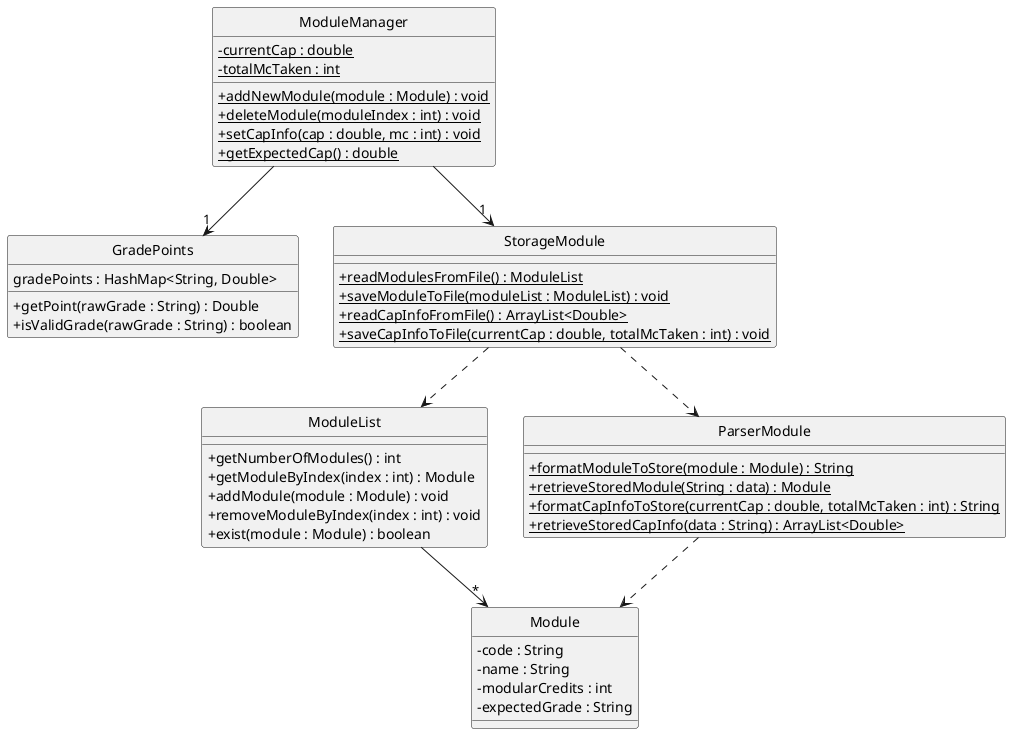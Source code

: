 @startuml

class Module {
    - code : String
    - name : String
    - modularCredits : int
    - expectedGrade : String
}

class GradePoints {
    gradePoints : HashMap<String, Double>
    + getPoint(rawGrade : String) : Double
    + isValidGrade(rawGrade : String) : boolean
}

class ModuleList {
    + getNumberOfModules() : int
    + getModuleByIndex(index : int) : Module
    + addModule(module : Module) : void
    + removeModuleByIndex(index : int) : void
    + exist(module : Module) : boolean
}

class ModuleManager {
    - {static} currentCap : double
    - {static} totalMcTaken : int
    + {static} addNewModule(module : Module) : void
    + {static} deleteModule(moduleIndex : int) : void
    + {static} setCapInfo(cap : double, mc : int) : void
    + {static} getExpectedCap() : double
}

class StorageModule {
    + {static} readModulesFromFile() : ModuleList
    + {static} saveModuleToFile(moduleList : ModuleList) : void
    + {static} readCapInfoFromFile() : ArrayList<Double>
    + {static} saveCapInfoToFile(currentCap : double, totalMcTaken : int) : void
}

class ParserModule {
    + {static} formatModuleToStore(module : Module) : String
    + {static} retrieveStoredModule(String : data) : Module
    + {static} formatCapInfoToStore(currentCap : double, totalMcTaken : int) : String
    + {static} retrieveStoredCapInfo(data : String) : ArrayList<Double>
}

ModuleList --> "*" Module
ModuleManager --> "1" GradePoints
ModuleManager --> "1" StorageModule
StorageModule ..> ModuleList
StorageModule ..> ParserModule
ParserModule ..> Module

skinparam classAttributeIconSize 0
hide circle
@enduml
